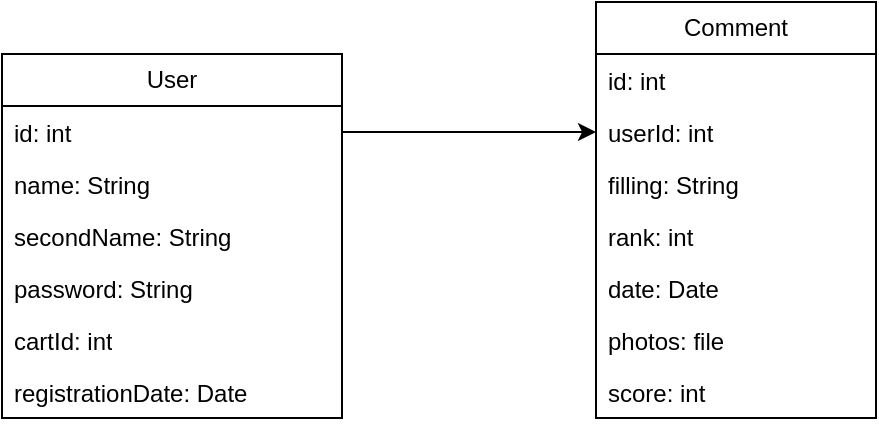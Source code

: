 <mxfile version="21.5.2" type="github">
  <diagram name="Страница 1" id="mdDWq5kc0v009mXhgptd">
    <mxGraphModel dx="2213" dy="1962" grid="1" gridSize="10" guides="1" tooltips="1" connect="1" arrows="1" fold="1" page="1" pageScale="1" pageWidth="827" pageHeight="1169" math="0" shadow="0">
      <root>
        <mxCell id="0" />
        <mxCell id="1" parent="0" />
        <mxCell id="SV2swyY7JAZVckU8f7j4-22" value="User" style="swimlane;fontStyle=0;childLayout=stackLayout;horizontal=1;startSize=26;fillColor=none;horizontalStack=0;resizeParent=1;resizeParentMax=0;resizeLast=0;collapsible=1;marginBottom=0;whiteSpace=wrap;html=1;" vertex="1" parent="1">
          <mxGeometry x="-780" y="-1054" width="170" height="182" as="geometry" />
        </mxCell>
        <mxCell id="SV2swyY7JAZVckU8f7j4-23" value="id: int" style="text;strokeColor=none;fillColor=none;align=left;verticalAlign=top;spacingLeft=4;spacingRight=4;overflow=hidden;rotatable=0;points=[[0,0.5],[1,0.5]];portConstraint=eastwest;whiteSpace=wrap;html=1;" vertex="1" parent="SV2swyY7JAZVckU8f7j4-22">
          <mxGeometry y="26" width="170" height="26" as="geometry" />
        </mxCell>
        <mxCell id="SV2swyY7JAZVckU8f7j4-24" value="name: String" style="text;strokeColor=none;fillColor=none;align=left;verticalAlign=top;spacingLeft=4;spacingRight=4;overflow=hidden;rotatable=0;points=[[0,0.5],[1,0.5]];portConstraint=eastwest;whiteSpace=wrap;html=1;" vertex="1" parent="SV2swyY7JAZVckU8f7j4-22">
          <mxGeometry y="52" width="170" height="26" as="geometry" />
        </mxCell>
        <mxCell id="SV2swyY7JAZVckU8f7j4-25" value="secondName: String" style="text;strokeColor=none;fillColor=none;align=left;verticalAlign=top;spacingLeft=4;spacingRight=4;overflow=hidden;rotatable=0;points=[[0,0.5],[1,0.5]];portConstraint=eastwest;whiteSpace=wrap;html=1;" vertex="1" parent="SV2swyY7JAZVckU8f7j4-22">
          <mxGeometry y="78" width="170" height="26" as="geometry" />
        </mxCell>
        <mxCell id="SV2swyY7JAZVckU8f7j4-28" value="password: String" style="text;strokeColor=none;fillColor=none;align=left;verticalAlign=top;spacingLeft=4;spacingRight=4;overflow=hidden;rotatable=0;points=[[0,0.5],[1,0.5]];portConstraint=eastwest;whiteSpace=wrap;html=1;" vertex="1" parent="SV2swyY7JAZVckU8f7j4-22">
          <mxGeometry y="104" width="170" height="26" as="geometry" />
        </mxCell>
        <mxCell id="SV2swyY7JAZVckU8f7j4-29" value="cartId: int" style="text;strokeColor=none;fillColor=none;align=left;verticalAlign=top;spacingLeft=4;spacingRight=4;overflow=hidden;rotatable=0;points=[[0,0.5],[1,0.5]];portConstraint=eastwest;whiteSpace=wrap;html=1;" vertex="1" parent="SV2swyY7JAZVckU8f7j4-22">
          <mxGeometry y="130" width="170" height="26" as="geometry" />
        </mxCell>
        <mxCell id="SV2swyY7JAZVckU8f7j4-30" value="registrationDate: Date" style="text;strokeColor=none;fillColor=none;align=left;verticalAlign=top;spacingLeft=4;spacingRight=4;overflow=hidden;rotatable=0;points=[[0,0.5],[1,0.5]];portConstraint=eastwest;whiteSpace=wrap;html=1;" vertex="1" parent="SV2swyY7JAZVckU8f7j4-22">
          <mxGeometry y="156" width="170" height="26" as="geometry" />
        </mxCell>
        <mxCell id="SV2swyY7JAZVckU8f7j4-32" value="Comment" style="swimlane;fontStyle=0;childLayout=stackLayout;horizontal=1;startSize=26;fillColor=none;horizontalStack=0;resizeParent=1;resizeParentMax=0;resizeLast=0;collapsible=1;marginBottom=0;whiteSpace=wrap;html=1;" vertex="1" parent="1">
          <mxGeometry x="-483" y="-1080" width="140" height="208" as="geometry" />
        </mxCell>
        <mxCell id="SV2swyY7JAZVckU8f7j4-33" value="id: int" style="text;strokeColor=none;fillColor=none;align=left;verticalAlign=top;spacingLeft=4;spacingRight=4;overflow=hidden;rotatable=0;points=[[0,0.5],[1,0.5]];portConstraint=eastwest;whiteSpace=wrap;html=1;" vertex="1" parent="SV2swyY7JAZVckU8f7j4-32">
          <mxGeometry y="26" width="140" height="26" as="geometry" />
        </mxCell>
        <mxCell id="SV2swyY7JAZVckU8f7j4-34" value="userId: int" style="text;strokeColor=none;fillColor=none;align=left;verticalAlign=top;spacingLeft=4;spacingRight=4;overflow=hidden;rotatable=0;points=[[0,0.5],[1,0.5]];portConstraint=eastwest;whiteSpace=wrap;html=1;" vertex="1" parent="SV2swyY7JAZVckU8f7j4-32">
          <mxGeometry y="52" width="140" height="26" as="geometry" />
        </mxCell>
        <mxCell id="SV2swyY7JAZVckU8f7j4-35" value="filling: String" style="text;strokeColor=none;fillColor=none;align=left;verticalAlign=top;spacingLeft=4;spacingRight=4;overflow=hidden;rotatable=0;points=[[0,0.5],[1,0.5]];portConstraint=eastwest;whiteSpace=wrap;html=1;" vertex="1" parent="SV2swyY7JAZVckU8f7j4-32">
          <mxGeometry y="78" width="140" height="26" as="geometry" />
        </mxCell>
        <mxCell id="SV2swyY7JAZVckU8f7j4-36" value="rank: int" style="text;strokeColor=none;fillColor=none;align=left;verticalAlign=top;spacingLeft=4;spacingRight=4;overflow=hidden;rotatable=0;points=[[0,0.5],[1,0.5]];portConstraint=eastwest;whiteSpace=wrap;html=1;" vertex="1" parent="SV2swyY7JAZVckU8f7j4-32">
          <mxGeometry y="104" width="140" height="26" as="geometry" />
        </mxCell>
        <mxCell id="SV2swyY7JAZVckU8f7j4-37" value="date: Date" style="text;strokeColor=none;fillColor=none;align=left;verticalAlign=top;spacingLeft=4;spacingRight=4;overflow=hidden;rotatable=0;points=[[0,0.5],[1,0.5]];portConstraint=eastwest;whiteSpace=wrap;html=1;" vertex="1" parent="SV2swyY7JAZVckU8f7j4-32">
          <mxGeometry y="130" width="140" height="26" as="geometry" />
        </mxCell>
        <mxCell id="SV2swyY7JAZVckU8f7j4-38" value="photos: file" style="text;strokeColor=none;fillColor=none;align=left;verticalAlign=top;spacingLeft=4;spacingRight=4;overflow=hidden;rotatable=0;points=[[0,0.5],[1,0.5]];portConstraint=eastwest;whiteSpace=wrap;html=1;" vertex="1" parent="SV2swyY7JAZVckU8f7j4-32">
          <mxGeometry y="156" width="140" height="26" as="geometry" />
        </mxCell>
        <mxCell id="SV2swyY7JAZVckU8f7j4-39" value="score: int" style="text;strokeColor=none;fillColor=none;align=left;verticalAlign=top;spacingLeft=4;spacingRight=4;overflow=hidden;rotatable=0;points=[[0,0.5],[1,0.5]];portConstraint=eastwest;whiteSpace=wrap;html=1;" vertex="1" parent="SV2swyY7JAZVckU8f7j4-32">
          <mxGeometry y="182" width="140" height="26" as="geometry" />
        </mxCell>
        <mxCell id="SV2swyY7JAZVckU8f7j4-51" style="edgeStyle=orthogonalEdgeStyle;rounded=0;orthogonalLoop=1;jettySize=auto;html=1;entryX=0;entryY=0.5;entryDx=0;entryDy=0;" edge="1" parent="1" source="SV2swyY7JAZVckU8f7j4-23" target="SV2swyY7JAZVckU8f7j4-34">
          <mxGeometry relative="1" as="geometry" />
        </mxCell>
      </root>
    </mxGraphModel>
  </diagram>
</mxfile>
